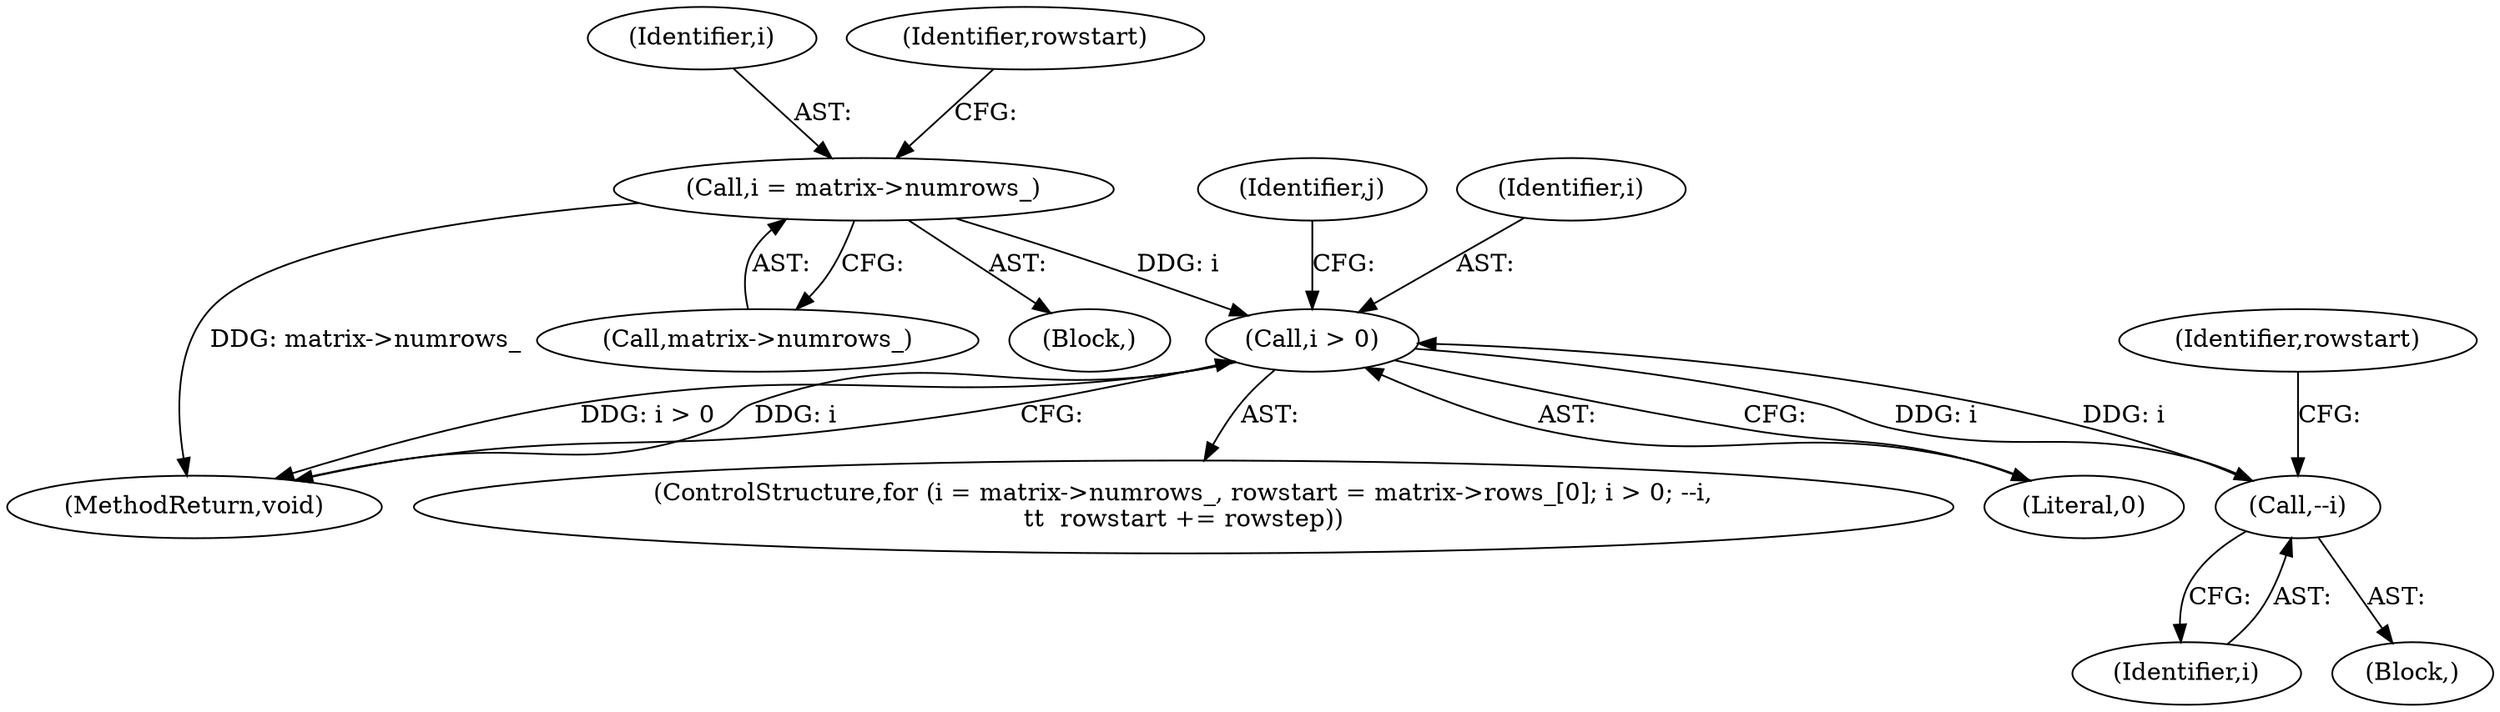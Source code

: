 digraph "0_jasper_d42b2388f7f8e0332c846675133acea151fc557a_22@pointer" {
"1000130" [label="(Call,i = matrix->numrows_)"];
"1000142" [label="(Call,i > 0)"];
"1000146" [label="(Call,--i)"];
"1000130" [label="(Call,i = matrix->numrows_)"];
"1000147" [label="(Identifier,i)"];
"1000131" [label="(Identifier,i)"];
"1000145" [label="(Block,)"];
"1000189" [label="(MethodReturn,void)"];
"1000149" [label="(Identifier,rowstart)"];
"1000129" [label="(Block,)"];
"1000136" [label="(Identifier,rowstart)"];
"1000128" [label="(ControlStructure,for (i = matrix->numrows_, rowstart = matrix->rows_[0]; i > 0; --i,\n\t\t  rowstart += rowstep))"];
"1000146" [label="(Call,--i)"];
"1000144" [label="(Literal,0)"];
"1000143" [label="(Identifier,i)"];
"1000142" [label="(Call,i > 0)"];
"1000132" [label="(Call,matrix->numrows_)"];
"1000155" [label="(Identifier,j)"];
"1000130" -> "1000129"  [label="AST: "];
"1000130" -> "1000132"  [label="CFG: "];
"1000131" -> "1000130"  [label="AST: "];
"1000132" -> "1000130"  [label="AST: "];
"1000136" -> "1000130"  [label="CFG: "];
"1000130" -> "1000189"  [label="DDG: matrix->numrows_"];
"1000130" -> "1000142"  [label="DDG: i"];
"1000142" -> "1000128"  [label="AST: "];
"1000142" -> "1000144"  [label="CFG: "];
"1000143" -> "1000142"  [label="AST: "];
"1000144" -> "1000142"  [label="AST: "];
"1000155" -> "1000142"  [label="CFG: "];
"1000189" -> "1000142"  [label="CFG: "];
"1000142" -> "1000189"  [label="DDG: i > 0"];
"1000142" -> "1000189"  [label="DDG: i"];
"1000146" -> "1000142"  [label="DDG: i"];
"1000142" -> "1000146"  [label="DDG: i"];
"1000146" -> "1000145"  [label="AST: "];
"1000146" -> "1000147"  [label="CFG: "];
"1000147" -> "1000146"  [label="AST: "];
"1000149" -> "1000146"  [label="CFG: "];
}
